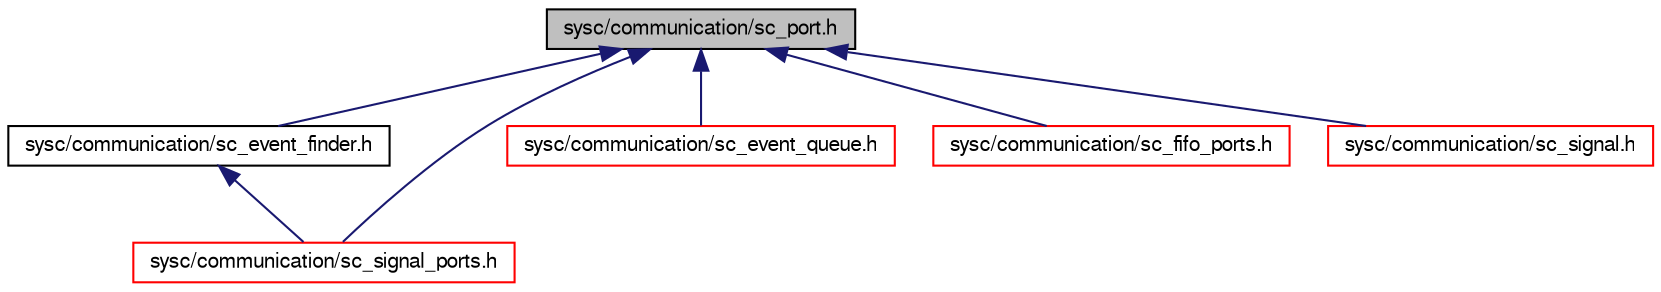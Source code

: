 digraph G
{
  edge [fontname="FreeSans",fontsize="10",labelfontname="FreeSans",labelfontsize="10"];
  node [fontname="FreeSans",fontsize="10",shape=record];
  Node1 [label="sysc/communication/sc_port.h",height=0.2,width=0.4,color="black", fillcolor="grey75", style="filled" fontcolor="black"];
  Node1 -> Node2 [dir=back,color="midnightblue",fontsize="10",style="solid",fontname="FreeSans"];
  Node2 [label="sysc/communication/sc_event_finder.h",height=0.2,width=0.4,color="black", fillcolor="white", style="filled",URL="$a00273.html"];
  Node2 -> Node3 [dir=back,color="midnightblue",fontsize="10",style="solid",fontname="FreeSans"];
  Node3 [label="sysc/communication/sc_signal_ports.h",height=0.2,width=0.4,color="red", fillcolor="white", style="filled",URL="$a00290.html"];
  Node1 -> Node4 [dir=back,color="midnightblue",fontsize="10",style="solid",fontname="FreeSans"];
  Node4 [label="sysc/communication/sc_event_queue.h",height=0.2,width=0.4,color="red", fillcolor="white", style="filled",URL="$a00274.html"];
  Node1 -> Node5 [dir=back,color="midnightblue",fontsize="10",style="solid",fontname="FreeSans"];
  Node5 [label="sysc/communication/sc_fifo_ports.h",height=0.2,width=0.4,color="red", fillcolor="white", style="filled",URL="$a00278.html"];
  Node1 -> Node6 [dir=back,color="midnightblue",fontsize="10",style="solid",fontname="FreeSans"];
  Node6 [label="sysc/communication/sc_signal.h",height=0.2,width=0.4,color="red", fillcolor="white", style="filled",URL="$a00288.html"];
  Node1 -> Node3 [dir=back,color="midnightblue",fontsize="10",style="solid",fontname="FreeSans"];
}
